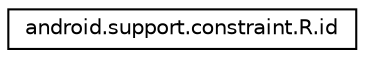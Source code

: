 digraph "Graphical Class Hierarchy"
{
 // INTERACTIVE_SVG=YES
 // LATEX_PDF_SIZE
  edge [fontname="Helvetica",fontsize="10",labelfontname="Helvetica",labelfontsize="10"];
  node [fontname="Helvetica",fontsize="10",shape=record];
  rankdir="LR";
  Node0 [label="android.support.constraint.R.id",height=0.2,width=0.4,color="black", fillcolor="white", style="filled",URL="$classandroid_1_1support_1_1constraint_1_1_r_1_1id.html",tooltip=" "];
}
